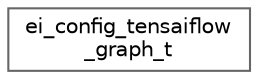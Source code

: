 digraph "Graphical Class Hierarchy"
{
 // LATEX_PDF_SIZE
  bgcolor="transparent";
  edge [fontname=Helvetica,fontsize=10,labelfontname=Helvetica,labelfontsize=10];
  node [fontname=Helvetica,fontsize=10,shape=box,height=0.2,width=0.4];
  rankdir="LR";
  Node0 [id="Node000000",label="ei_config_tensaiflow\l_graph_t",height=0.2,width=0.4,color="grey40", fillcolor="white", style="filled",URL="$structei__config__tensaiflow__graph__t.html",tooltip=" "];
}

